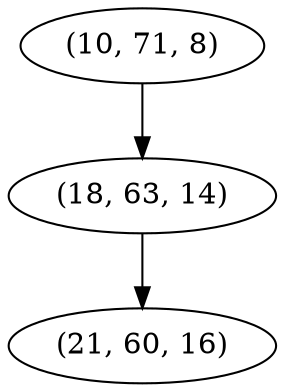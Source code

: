 digraph tree {
    "(10, 71, 8)";
    "(18, 63, 14)";
    "(21, 60, 16)";
    "(10, 71, 8)" -> "(18, 63, 14)";
    "(18, 63, 14)" -> "(21, 60, 16)";
}

